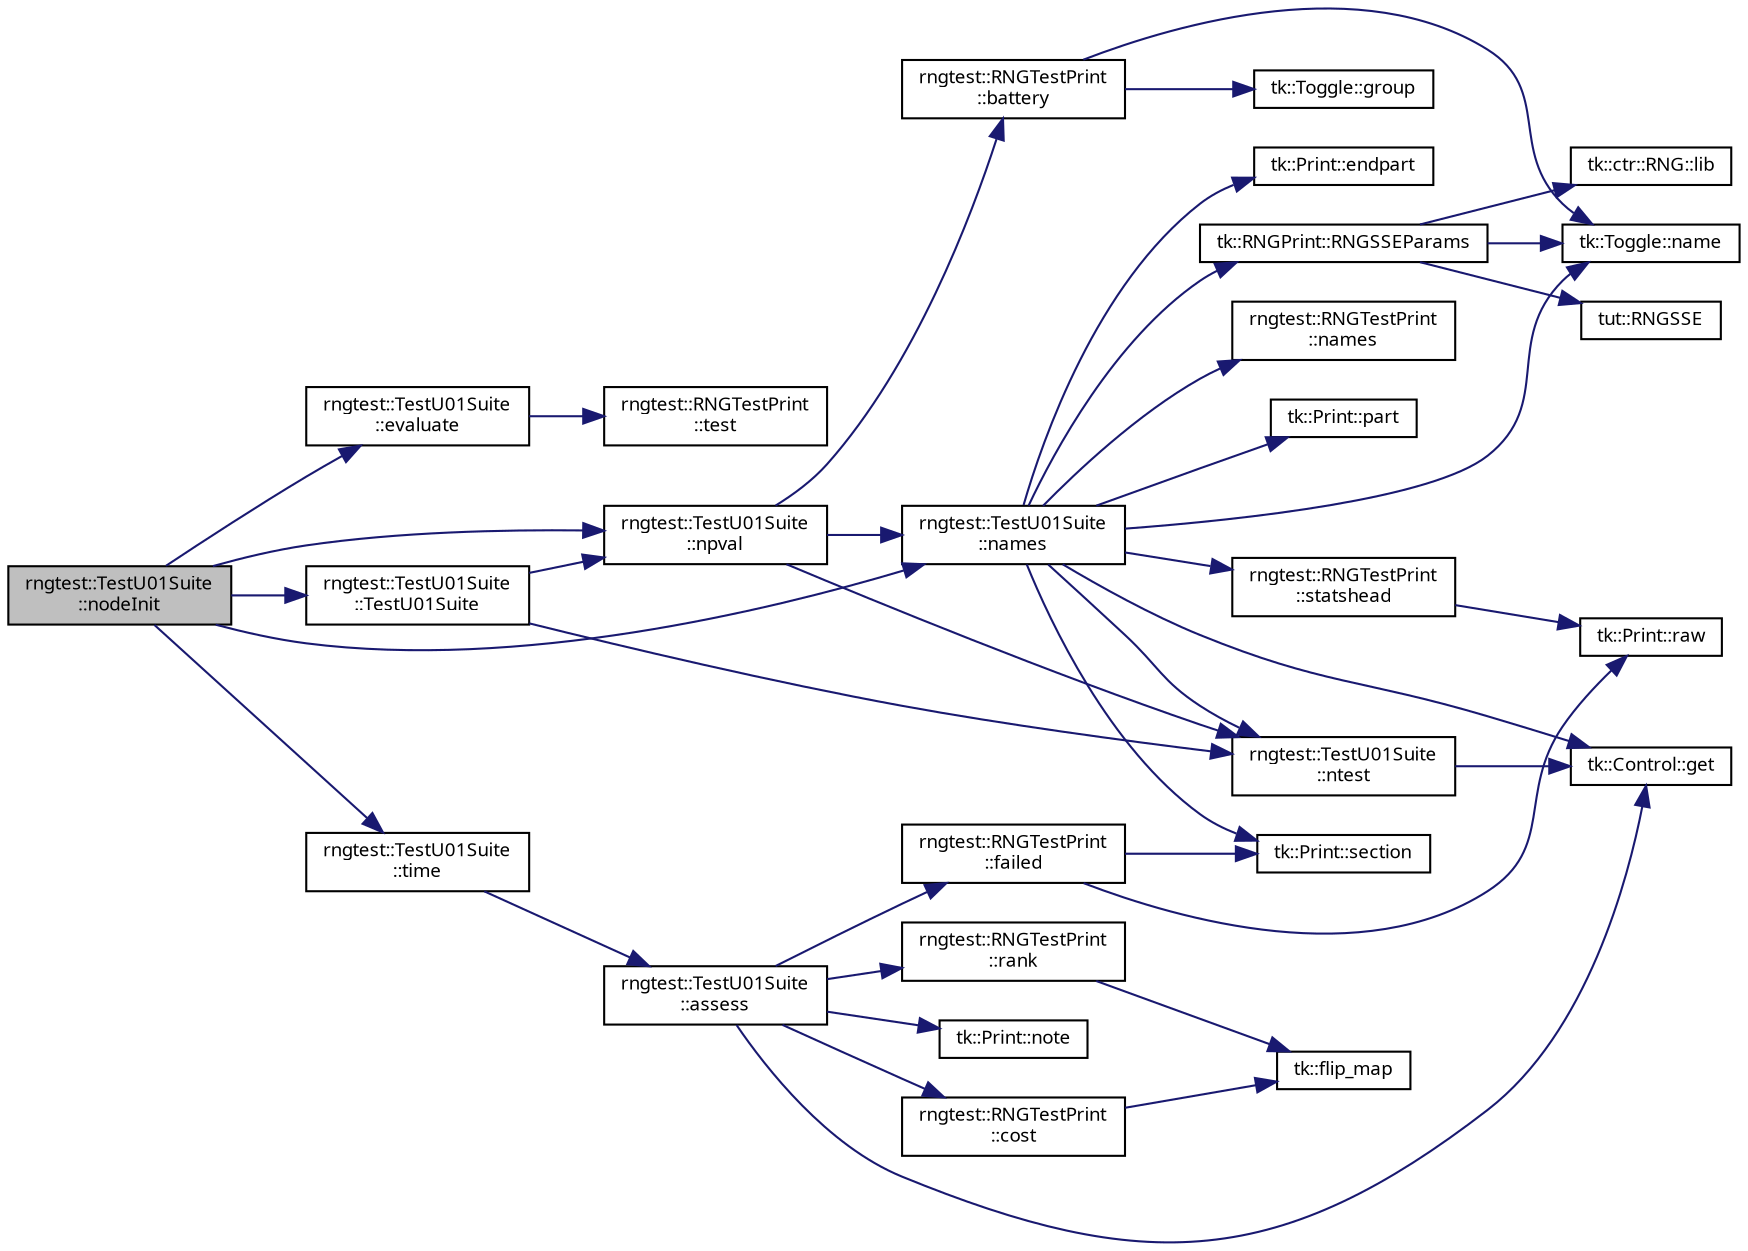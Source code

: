 digraph "rngtest::TestU01Suite::nodeInit"
{
 // INTERACTIVE_SVG=YES
  bgcolor="transparent";
  edge [fontname="sans-serif",fontsize="9",labelfontname="sans-serif",labelfontsize="9"];
  node [fontname="sans-serif",fontsize="9",shape=record];
  rankdir="LR";
  Node1 [label="rngtest::TestU01Suite\l::nodeInit",height=0.2,width=0.4,color="black", fillcolor="grey75", style="filled", fontcolor="black"];
  Node1 -> Node2 [color="midnightblue",fontsize="9",style="solid",fontname="sans-serif"];
  Node2 [label="rngtest::TestU01Suite\l::evaluate",height=0.2,width=0.4,color="black",URL="$classrngtest_1_1_test_u01_suite.html#a888745910b36b9829a4e88e603250dee",tooltip="Evaluate a statistical test. "];
  Node2 -> Node3 [color="midnightblue",fontsize="9",style="solid",fontname="sans-serif"];
  Node3 [label="rngtest::RNGTestPrint\l::test",height=0.2,width=0.4,color="black",URL="$classrngtest_1_1_r_n_g_test_print.html#a1a8dae7b0131e893d4143a659b692b6e",tooltip="Print one-liner info for test. "];
  Node1 -> Node4 [color="midnightblue",fontsize="9",style="solid",fontname="sans-serif"];
  Node4 [label="rngtest::TestU01Suite\l::names",height=0.2,width=0.4,color="black",URL="$classrngtest_1_1_test_u01_suite.html#abc7c88c27ef47813d686a1291cb91973",tooltip="Collect test name(s) from a test. "];
  Node4 -> Node5 [color="midnightblue",fontsize="9",style="solid",fontname="sans-serif"];
  Node5 [label="tk::Print::endpart",height=0.2,width=0.4,color="black",URL="$classtk_1_1_print.html#aa695f3f76c8f7900138e61ce6ee7df1d"];
  Node4 -> Node6 [color="midnightblue",fontsize="9",style="solid",fontname="sans-serif"];
  Node6 [label="tk::Control::get",height=0.2,width=0.4,color="black",URL="$classtk_1_1_control.html#a85c14acef1b9de96946fcf2ab7c08721",tooltip="Const-ref accessor to single element at 1st level. "];
  Node4 -> Node7 [color="midnightblue",fontsize="9",style="solid",fontname="sans-serif"];
  Node7 [label="tk::Toggle::name",height=0.2,width=0.4,color="black",URL="$classtk_1_1_toggle.html#a0d14399ea9ad658b21582304168f4747"];
  Node4 -> Node8 [color="midnightblue",fontsize="9",style="solid",fontname="sans-serif"];
  Node8 [label="rngtest::RNGTestPrint\l::names",height=0.2,width=0.4,color="black",URL="$classrngtest_1_1_r_n_g_test_print.html#ad932f3393db9064abb87baf5f6e2b23a"];
  Node4 -> Node9 [color="midnightblue",fontsize="9",style="solid",fontname="sans-serif"];
  Node9 [label="rngtest::TestU01Suite\l::ntest",height=0.2,width=0.4,color="black",URL="$classrngtest_1_1_test_u01_suite.html#afca09482ef0856547135c376484bf6e0",tooltip="Return number of statistical tests. "];
  Node9 -> Node6 [color="midnightblue",fontsize="9",style="solid",fontname="sans-serif"];
  Node4 -> Node10 [color="midnightblue",fontsize="9",style="solid",fontname="sans-serif"];
  Node10 [label="tk::Print::part",height=0.2,width=0.4,color="black",URL="$classtk_1_1_print.html#a2e0e6ce01453e8080bcdce1837785ef3"];
  Node4 -> Node11 [color="midnightblue",fontsize="9",style="solid",fontname="sans-serif"];
  Node11 [label="tk::RNGPrint::RNGSSEParams",height=0.2,width=0.4,color="black",URL="$classtk_1_1_r_n_g_print.html#ae31a91105c86112fdc58f093b2149c56",tooltip="Print all fields of RNGSSE parameters. "];
  Node11 -> Node12 [color="midnightblue",fontsize="9",style="solid",fontname="sans-serif"];
  Node12 [label="tk::ctr::RNG::lib",height=0.2,width=0.4,color="black",URL="$classtk_1_1ctr_1_1_r_n_g.html#ae6301c2d864392fbb7508429577c04ab",tooltip="Return RNG library type based on RNG options enum. "];
  Node11 -> Node13 [color="midnightblue",fontsize="9",style="solid",fontname="sans-serif"];
  Node13 [label="tut::RNGSSE",height=0.2,width=0.4,color="black",URL="$namespacetut.html#ab099d6a452b3f5ffb435aa8b791166e1",tooltip="Define test group. "];
  Node11 -> Node7 [color="midnightblue",fontsize="9",style="solid",fontname="sans-serif"];
  Node4 -> Node14 [color="midnightblue",fontsize="9",style="solid",fontname="sans-serif"];
  Node14 [label="tk::Print::section",height=0.2,width=0.4,color="black",URL="$classtk_1_1_print.html#a5a84d90bea597aaf9544cf21179852d0"];
  Node4 -> Node15 [color="midnightblue",fontsize="9",style="solid",fontname="sans-serif"];
  Node15 [label="rngtest::RNGTestPrint\l::statshead",height=0.2,width=0.4,color="black",URL="$classrngtest_1_1_r_n_g_test_print.html#abd2583d395394756c07ee2c0d3da0761"];
  Node15 -> Node16 [color="midnightblue",fontsize="9",style="solid",fontname="sans-serif"];
  Node16 [label="tk::Print::raw",height=0.2,width=0.4,color="black",URL="$classtk_1_1_print.html#aaab336a69963974e27fdc19cc6998aa7"];
  Node1 -> Node17 [color="midnightblue",fontsize="9",style="solid",fontname="sans-serif"];
  Node17 [label="rngtest::TestU01Suite\l::npval",height=0.2,width=0.4,color="black",URL="$classrngtest_1_1_test_u01_suite.html#a4db19c68337208e8eb649195a076c60e",tooltip="Collect number of p-values from a test. "];
  Node17 -> Node9 [color="midnightblue",fontsize="9",style="solid",fontname="sans-serif"];
  Node17 -> Node18 [color="midnightblue",fontsize="9",style="solid",fontname="sans-serif"];
  Node18 [label="rngtest::RNGTestPrint\l::battery",height=0.2,width=0.4,color="black",URL="$classrngtest_1_1_r_n_g_test_print.html#a42a6ac967127c2fa1e9532fe92923ee4"];
  Node18 -> Node19 [color="midnightblue",fontsize="9",style="solid",fontname="sans-serif"];
  Node19 [label="tk::Toggle::group",height=0.2,width=0.4,color="black",URL="$classtk_1_1_toggle.html#ac94dd097af189c12cbe902183da73617",tooltip="Used to access template typename from outside. "];
  Node18 -> Node7 [color="midnightblue",fontsize="9",style="solid",fontname="sans-serif"];
  Node17 -> Node4 [color="midnightblue",fontsize="9",style="solid",fontname="sans-serif"];
  Node1 -> Node20 [color="midnightblue",fontsize="9",style="solid",fontname="sans-serif"];
  Node20 [label="rngtest::TestU01Suite\l::TestU01Suite",height=0.2,width=0.4,color="black",URL="$classrngtest_1_1_test_u01_suite.html#ad5aa6267a4523d0e8538b54817f952c3",tooltip="Constructor. "];
  Node20 -> Node17 [color="midnightblue",fontsize="9",style="solid",fontname="sans-serif"];
  Node20 -> Node9 [color="midnightblue",fontsize="9",style="solid",fontname="sans-serif"];
  Node1 -> Node21 [color="midnightblue",fontsize="9",style="solid",fontname="sans-serif"];
  Node21 [label="rngtest::TestU01Suite\l::time",height=0.2,width=0.4,color="black",URL="$classrngtest_1_1_test_u01_suite.html#ad7bf64b82206358030edc7332cfde89d",tooltip="Collect test run time from a test. "];
  Node21 -> Node22 [color="midnightblue",fontsize="9",style="solid",fontname="sans-serif"];
  Node22 [label="rngtest::TestU01Suite\l::assess",height=0.2,width=0.4,color="black",URL="$classrngtest_1_1_test_u01_suite.html#ae13e2fa75874d3003c47bdcb409fa229",tooltip="Output final assessment. "];
  Node22 -> Node23 [color="midnightblue",fontsize="9",style="solid",fontname="sans-serif"];
  Node23 [label="rngtest::RNGTestPrint\l::cost",height=0.2,width=0.4,color="black",URL="$classrngtest_1_1_r_n_g_test_print.html#affd8fb0a946c73d7d634bd430041dad6"];
  Node23 -> Node24 [color="midnightblue",fontsize="9",style="solid",fontname="sans-serif"];
  Node24 [label="tk::flip_map",height=0.2,width=0.4,color="black",URL="$namespacetk.html#a42982d289f8edfffa60fa4da8b7b9fdf"];
  Node22 -> Node25 [color="midnightblue",fontsize="9",style="solid",fontname="sans-serif"];
  Node25 [label="rngtest::RNGTestPrint\l::failed",height=0.2,width=0.4,color="black",URL="$classrngtest_1_1_r_n_g_test_print.html#ac520b49eb06e021bc3f8003cc0a84d6a",tooltip="Print failed statistical test names, RNGs, and p-values. "];
  Node25 -> Node16 [color="midnightblue",fontsize="9",style="solid",fontname="sans-serif"];
  Node25 -> Node14 [color="midnightblue",fontsize="9",style="solid",fontname="sans-serif"];
  Node22 -> Node6 [color="midnightblue",fontsize="9",style="solid",fontname="sans-serif"];
  Node22 -> Node26 [color="midnightblue",fontsize="9",style="solid",fontname="sans-serif"];
  Node26 [label="tk::Print::note",height=0.2,width=0.4,color="black",URL="$classtk_1_1_print.html#aa578953fd848dccef867253eb0955a26"];
  Node22 -> Node27 [color="midnightblue",fontsize="9",style="solid",fontname="sans-serif"];
  Node27 [label="rngtest::RNGTestPrint\l::rank",height=0.2,width=0.4,color="black",URL="$classrngtest_1_1_r_n_g_test_print.html#a7ae220f2f8f6bc1d44ddb7ed15b6ff72"];
  Node27 -> Node24 [color="midnightblue",fontsize="9",style="solid",fontname="sans-serif"];
}
